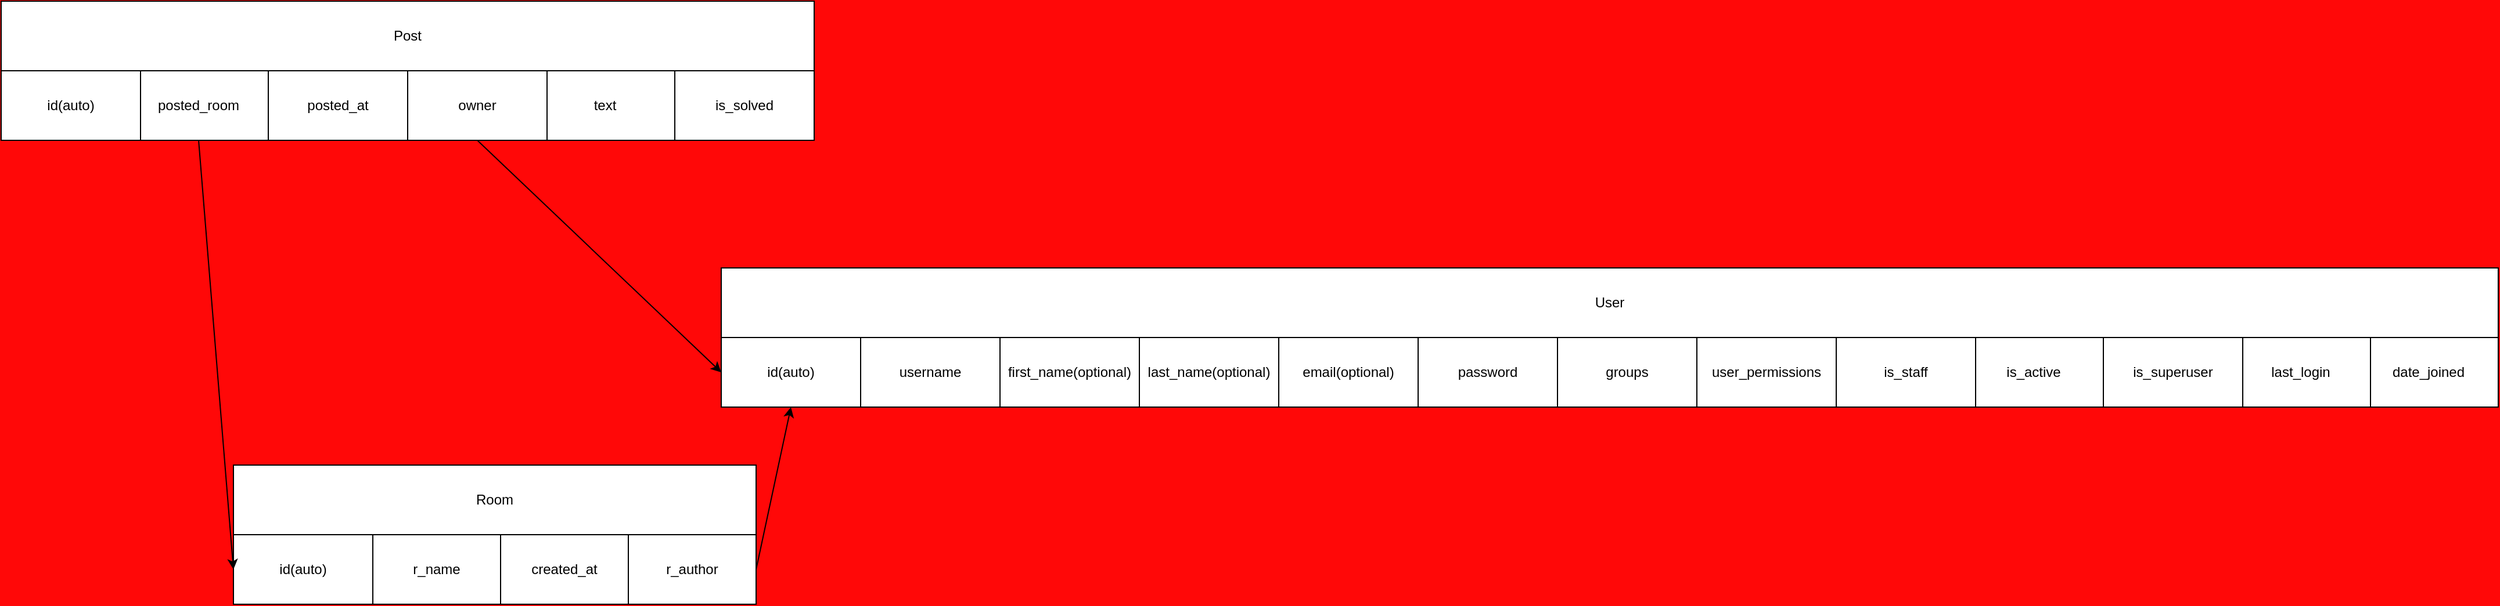 <mxfile>
    <diagram id="llPs6rqvlwQHc56jxUKJ" name="Page-1">
        <mxGraphModel dx="1376" dy="1925" grid="1" gridSize="10" guides="1" tooltips="1" connect="1" arrows="1" fold="1" page="1" pageScale="1" pageWidth="827" pageHeight="1169" background="#FF0808" math="0" shadow="0">
            <root>
                <mxCell id="0"/>
                <mxCell id="1" parent="0"/>
                <mxCell id="135" value="" style="group" vertex="1" connectable="0" parent="1">
                    <mxGeometry x="540" y="-210" width="450" height="120" as="geometry"/>
                </mxCell>
                <mxCell id="101" value="Room" style="rounded=0;whiteSpace=wrap;html=1;" vertex="1" parent="135">
                    <mxGeometry width="450" height="60" as="geometry"/>
                </mxCell>
                <mxCell id="134" value="" style="group" vertex="1" connectable="0" parent="135">
                    <mxGeometry y="60" width="450" height="60" as="geometry"/>
                </mxCell>
                <mxCell id="131" value="id(auto)" style="rounded=0;whiteSpace=wrap;html=1;" vertex="1" parent="134">
                    <mxGeometry width="120" height="60" as="geometry"/>
                </mxCell>
                <mxCell id="120" value="" style="group" vertex="1" connectable="0" parent="134">
                    <mxGeometry x="120" width="330" height="60" as="geometry"/>
                </mxCell>
                <mxCell id="116" value="&lt;span&gt;r_author&lt;/span&gt;" style="rounded=0;whiteSpace=wrap;html=1;" vertex="1" parent="120">
                    <mxGeometry x="220" width="110" height="60" as="geometry"/>
                </mxCell>
                <mxCell id="119" value="" style="group" vertex="1" connectable="0" parent="120">
                    <mxGeometry width="220" height="60" as="geometry"/>
                </mxCell>
                <mxCell id="117" value="&lt;span&gt;r_name&lt;/span&gt;" style="rounded=0;whiteSpace=wrap;html=1;" vertex="1" parent="119">
                    <mxGeometry width="110" height="60" as="geometry"/>
                </mxCell>
                <mxCell id="118" value="&lt;span&gt;created_at&lt;/span&gt;" style="rounded=0;whiteSpace=wrap;html=1;" vertex="1" parent="119">
                    <mxGeometry x="110" width="110" height="60" as="geometry"/>
                </mxCell>
                <mxCell id="133" style="edgeStyle=none;html=1;" edge="1" parent="135" source="118" target="101">
                    <mxGeometry relative="1" as="geometry"/>
                </mxCell>
                <mxCell id="136" value="" style="group" vertex="1" connectable="0" parent="1">
                    <mxGeometry x="340" y="-610" width="700" height="120" as="geometry"/>
                </mxCell>
                <mxCell id="128" value="" style="group" vertex="1" connectable="0" parent="136">
                    <mxGeometry x="110" y="60" width="590" height="60" as="geometry"/>
                </mxCell>
                <mxCell id="122" value="&lt;span&gt;posted_room&lt;/span&gt;" style="rounded=0;whiteSpace=wrap;html=1;" vertex="1" parent="128">
                    <mxGeometry width="120" height="60" as="geometry"/>
                </mxCell>
                <mxCell id="124" value="&lt;span&gt;is_solved&lt;/span&gt;" style="rounded=0;whiteSpace=wrap;html=1;" vertex="1" parent="128">
                    <mxGeometry x="470" width="120" height="60" as="geometry"/>
                </mxCell>
                <mxCell id="125" value="&lt;span&gt;text&lt;/span&gt;" style="rounded=0;whiteSpace=wrap;html=1;" vertex="1" parent="128">
                    <mxGeometry x="350" width="120" height="60" as="geometry"/>
                </mxCell>
                <mxCell id="126" value="&lt;span&gt;posted_at&lt;/span&gt;" style="rounded=0;whiteSpace=wrap;html=1;" vertex="1" parent="128">
                    <mxGeometry x="120" width="120" height="60" as="geometry"/>
                </mxCell>
                <mxCell id="127" value="&lt;span&gt;owner&lt;/span&gt;" style="rounded=0;whiteSpace=wrap;html=1;" vertex="1" parent="128">
                    <mxGeometry x="240" width="120" height="60" as="geometry"/>
                </mxCell>
                <mxCell id="68" value="Post" style="rounded=0;whiteSpace=wrap;html=1;" vertex="1" parent="136">
                    <mxGeometry width="700" height="60" as="geometry"/>
                </mxCell>
                <mxCell id="132" value="&lt;span&gt;id(auto)&lt;/span&gt;" style="rounded=0;whiteSpace=wrap;html=1;" vertex="1" parent="136">
                    <mxGeometry y="60" width="120" height="60" as="geometry"/>
                </mxCell>
                <mxCell id="155" value="" style="group" vertex="1" connectable="0" parent="1">
                    <mxGeometry x="960" y="-380" width="1530" height="140" as="geometry"/>
                </mxCell>
                <mxCell id="153" value="" style="group" vertex="1" connectable="0" parent="155">
                    <mxGeometry x="120" width="1410" height="140" as="geometry"/>
                </mxCell>
                <mxCell id="139" value="date_joined" style="rounded=0;whiteSpace=wrap;html=1;" vertex="1" parent="153">
                    <mxGeometry x="1290" y="60" width="120" height="60" as="geometry"/>
                </mxCell>
                <mxCell id="141" value="last_login" style="rounded=0;whiteSpace=wrap;html=1;" vertex="1" parent="153">
                    <mxGeometry x="1180" y="60" width="120" height="60" as="geometry"/>
                </mxCell>
                <mxCell id="142" value="is_superuser" style="rounded=0;whiteSpace=wrap;html=1;" vertex="1" parent="153">
                    <mxGeometry x="1070" y="60" width="120" height="60" as="geometry"/>
                </mxCell>
                <mxCell id="143" value="is_active" style="rounded=0;whiteSpace=wrap;html=1;" vertex="1" parent="153">
                    <mxGeometry x="950" y="60" width="120" height="60" as="geometry"/>
                </mxCell>
                <mxCell id="144" value="is_staff" style="rounded=0;whiteSpace=wrap;html=1;" vertex="1" parent="153">
                    <mxGeometry x="840" y="60" width="120" height="60" as="geometry"/>
                </mxCell>
                <mxCell id="145" value="user_permissions" style="rounded=0;whiteSpace=wrap;html=1;" vertex="1" parent="153">
                    <mxGeometry x="720" y="60" width="120" height="60" as="geometry"/>
                </mxCell>
                <mxCell id="146" value="groups" style="rounded=0;whiteSpace=wrap;html=1;" vertex="1" parent="153">
                    <mxGeometry x="600" y="60" width="120" height="60" as="geometry"/>
                </mxCell>
                <mxCell id="147" value="password" style="rounded=0;whiteSpace=wrap;html=1;" vertex="1" parent="153">
                    <mxGeometry x="480" y="60" width="120" height="60" as="geometry"/>
                </mxCell>
                <mxCell id="148" value="email(optional)" style="rounded=0;whiteSpace=wrap;html=1;" vertex="1" parent="153">
                    <mxGeometry x="360" y="60" width="120" height="60" as="geometry"/>
                </mxCell>
                <mxCell id="149" value="last_name(optional)" style="rounded=0;whiteSpace=wrap;html=1;" vertex="1" parent="153">
                    <mxGeometry x="240" y="60" width="120" height="60" as="geometry"/>
                </mxCell>
                <mxCell id="150" value="first_name(optional)" style="rounded=0;whiteSpace=wrap;html=1;" vertex="1" parent="153">
                    <mxGeometry x="120" y="60" width="120" height="60" as="geometry"/>
                </mxCell>
                <mxCell id="151" value="username" style="rounded=0;whiteSpace=wrap;html=1;" vertex="1" parent="153">
                    <mxGeometry y="60" width="120" height="60" as="geometry"/>
                </mxCell>
                <mxCell id="154" value="id(auto)" style="rounded=0;whiteSpace=wrap;html=1;" vertex="1" parent="155">
                    <mxGeometry y="60" width="120" height="60" as="geometry"/>
                </mxCell>
                <mxCell id="138" value="User" style="rounded=0;whiteSpace=wrap;html=1;" vertex="1" parent="155">
                    <mxGeometry width="1530" height="60" as="geometry"/>
                </mxCell>
                <mxCell id="158" style="edgeStyle=none;html=1;exitX=1;exitY=0.5;exitDx=0;exitDy=0;entryX=0.5;entryY=1;entryDx=0;entryDy=0;" edge="1" parent="1" source="116" target="154">
                    <mxGeometry relative="1" as="geometry"/>
                </mxCell>
                <mxCell id="159" style="edgeStyle=none;html=1;exitX=0.5;exitY=1;exitDx=0;exitDy=0;entryX=0;entryY=0.5;entryDx=0;entryDy=0;" edge="1" parent="1" source="122" target="131">
                    <mxGeometry relative="1" as="geometry"/>
                </mxCell>
                <mxCell id="160" style="edgeStyle=none;html=1;exitX=0.5;exitY=1;exitDx=0;exitDy=0;entryX=0;entryY=0.5;entryDx=0;entryDy=0;" edge="1" parent="1" source="127" target="154">
                    <mxGeometry relative="1" as="geometry"/>
                </mxCell>
            </root>
        </mxGraphModel>
    </diagram>
</mxfile>